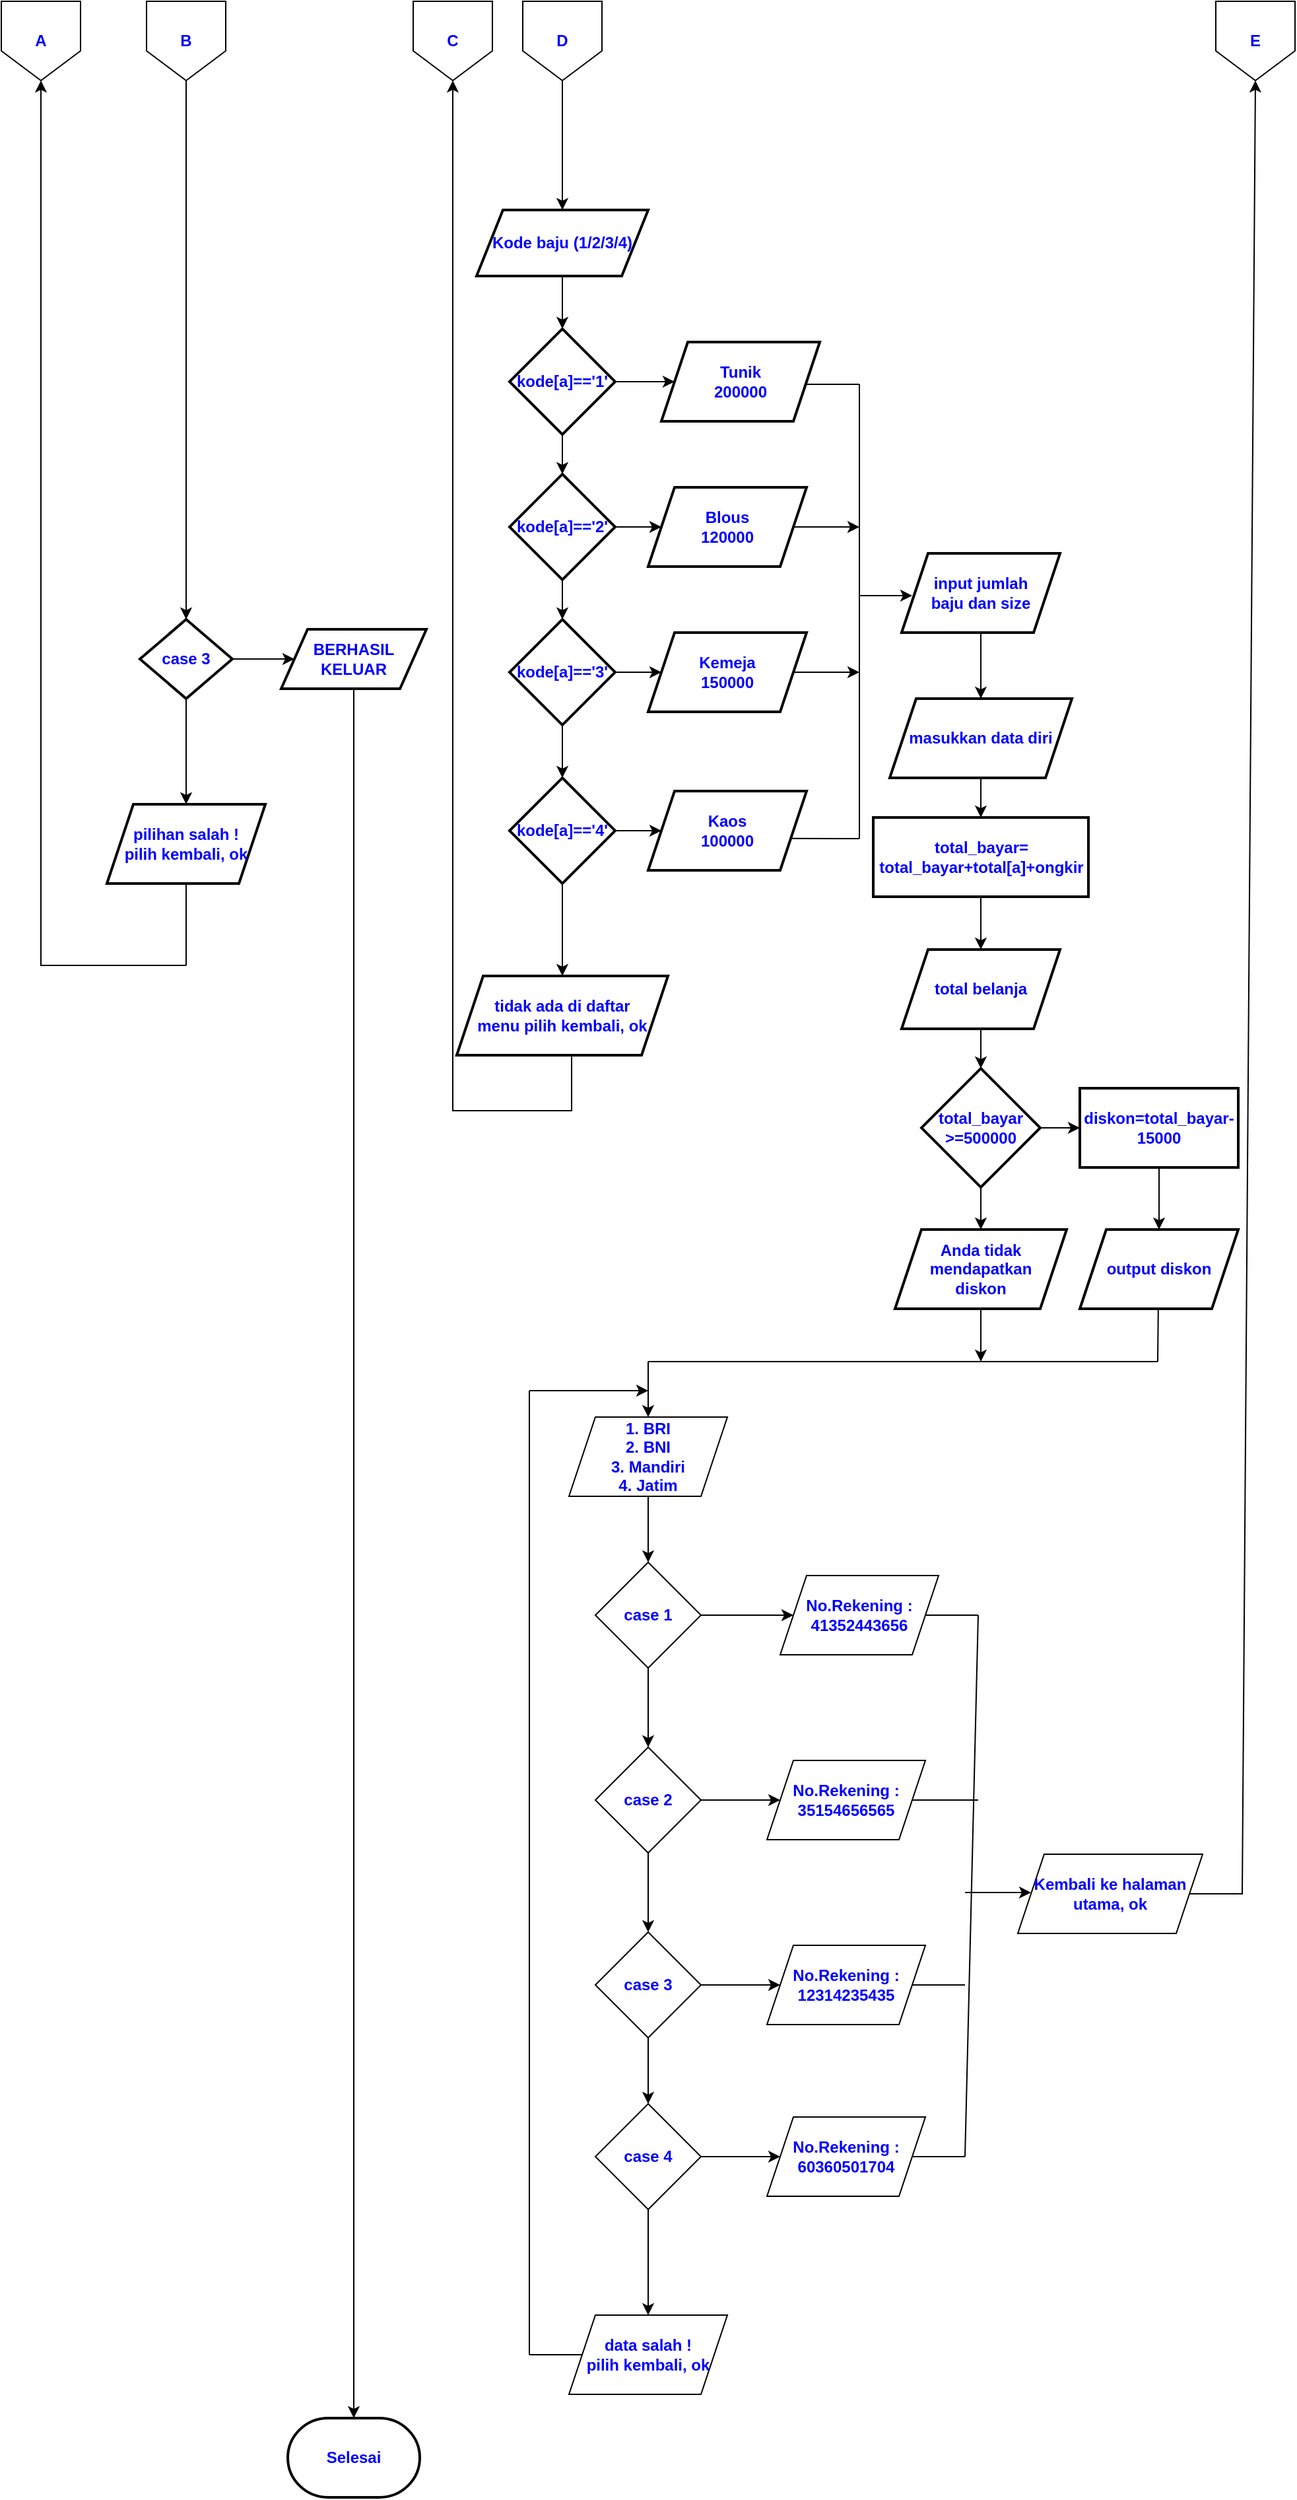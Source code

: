 <mxfile version="20.8.1" type="github">
  <diagram id="oZ_k4qrP32vhNIsutooE" name="Page-1">
    <mxGraphModel dx="2200" dy="110" grid="1" gridSize="10" guides="1" tooltips="1" connect="1" arrows="1" fold="1" page="1" pageScale="1" pageWidth="850" pageHeight="1100" math="0" shadow="0">
      <root>
        <mxCell id="0" />
        <mxCell id="1" parent="0" />
        <mxCell id="nq-veCXVi1eDaG2iXPLy-1" value="" style="edgeStyle=orthogonalEdgeStyle;rounded=0;orthogonalLoop=1;jettySize=auto;html=1;fontFamily=Helvetica;fontStyle=1;fontColor=#0000FF;" edge="1" parent="1" source="nq-veCXVi1eDaG2iXPLy-3" target="nq-veCXVi1eDaG2iXPLy-4">
          <mxGeometry relative="1" as="geometry" />
        </mxCell>
        <mxCell id="nq-veCXVi1eDaG2iXPLy-2" value="" style="edgeStyle=orthogonalEdgeStyle;rounded=0;orthogonalLoop=1;jettySize=auto;html=1;fontFamily=Helvetica;fontStyle=1;fontColor=#0000FF;" edge="1" parent="1" source="nq-veCXVi1eDaG2iXPLy-3" target="nq-veCXVi1eDaG2iXPLy-60">
          <mxGeometry relative="1" as="geometry" />
        </mxCell>
        <mxCell id="nq-veCXVi1eDaG2iXPLy-3" value="case 3" style="rhombus;whiteSpace=wrap;html=1;fontFamily=Helvetica;strokeWidth=2;fontStyle=1;fontColor=#0000FF;" vertex="1" parent="1">
          <mxGeometry x="335" y="1648" width="70" height="60" as="geometry" />
        </mxCell>
        <mxCell id="nq-veCXVi1eDaG2iXPLy-90" style="edgeStyle=orthogonalEdgeStyle;rounded=0;orthogonalLoop=1;jettySize=auto;html=1;fontColor=#0000FF;fontStyle=1;fontFamily=Helvetica;" edge="1" parent="1" source="nq-veCXVi1eDaG2iXPLy-4" target="nq-veCXVi1eDaG2iXPLy-65">
          <mxGeometry relative="1" as="geometry" />
        </mxCell>
        <mxCell id="nq-veCXVi1eDaG2iXPLy-4" value="BERHASIL&lt;br&gt;KELUAR" style="shape=parallelogram;perimeter=parallelogramPerimeter;whiteSpace=wrap;html=1;fixedSize=1;fontFamily=Helvetica;strokeWidth=2;fontStyle=1;fontColor=#0000FF;" vertex="1" parent="1">
          <mxGeometry x="442" y="1655.5" width="110" height="45" as="geometry" />
        </mxCell>
        <mxCell id="nq-veCXVi1eDaG2iXPLy-5" value="" style="edgeStyle=orthogonalEdgeStyle;rounded=0;orthogonalLoop=1;jettySize=auto;html=1;fontFamily=Helvetica;fontStyle=1;fontColor=#0000FF;" edge="1" parent="1" source="nq-veCXVi1eDaG2iXPLy-6" target="nq-veCXVi1eDaG2iXPLy-9">
          <mxGeometry relative="1" as="geometry" />
        </mxCell>
        <mxCell id="nq-veCXVi1eDaG2iXPLy-6" value="Kode baju (1/2/3/4)" style="shape=parallelogram;perimeter=parallelogramPerimeter;whiteSpace=wrap;html=1;fixedSize=1;fontFamily=Helvetica;strokeWidth=2;fontStyle=1;fontColor=#0000FF;" vertex="1" parent="1">
          <mxGeometry x="590" y="1338" width="130" height="50" as="geometry" />
        </mxCell>
        <mxCell id="nq-veCXVi1eDaG2iXPLy-7" value="" style="edgeStyle=orthogonalEdgeStyle;rounded=0;orthogonalLoop=1;jettySize=auto;html=1;fontFamily=Helvetica;fontStyle=1;fontColor=#0000FF;" edge="1" parent="1" source="nq-veCXVi1eDaG2iXPLy-9" target="nq-veCXVi1eDaG2iXPLy-12">
          <mxGeometry relative="1" as="geometry" />
        </mxCell>
        <mxCell id="nq-veCXVi1eDaG2iXPLy-8" value="" style="edgeStyle=orthogonalEdgeStyle;rounded=0;orthogonalLoop=1;jettySize=auto;html=1;fontFamily=Helvetica;fontStyle=1;fontColor=#0000FF;" edge="1" parent="1" source="nq-veCXVi1eDaG2iXPLy-9" target="nq-veCXVi1eDaG2iXPLy-19">
          <mxGeometry relative="1" as="geometry" />
        </mxCell>
        <mxCell id="nq-veCXVi1eDaG2iXPLy-9" value="kode[a]==&#39;1&#39;" style="rhombus;whiteSpace=wrap;html=1;fontFamily=Helvetica;strokeWidth=2;fontStyle=1;fontColor=#0000FF;" vertex="1" parent="1">
          <mxGeometry x="615" y="1428" width="80" height="80" as="geometry" />
        </mxCell>
        <mxCell id="nq-veCXVi1eDaG2iXPLy-10" value="" style="edgeStyle=orthogonalEdgeStyle;rounded=0;orthogonalLoop=1;jettySize=auto;html=1;fontFamily=Helvetica;fontStyle=1;fontColor=#0000FF;" edge="1" parent="1" source="nq-veCXVi1eDaG2iXPLy-12" target="nq-veCXVi1eDaG2iXPLy-15">
          <mxGeometry relative="1" as="geometry" />
        </mxCell>
        <mxCell id="nq-veCXVi1eDaG2iXPLy-11" value="" style="edgeStyle=orthogonalEdgeStyle;rounded=0;orthogonalLoop=1;jettySize=auto;html=1;fontFamily=Helvetica;fontStyle=1;fontColor=#0000FF;" edge="1" parent="1" source="nq-veCXVi1eDaG2iXPLy-12" target="nq-veCXVi1eDaG2iXPLy-20">
          <mxGeometry relative="1" as="geometry" />
        </mxCell>
        <mxCell id="nq-veCXVi1eDaG2iXPLy-12" value="kode[a]==&#39;2&#39;" style="rhombus;whiteSpace=wrap;html=1;fontFamily=Helvetica;strokeWidth=2;fontStyle=1;fontColor=#0000FF;" vertex="1" parent="1">
          <mxGeometry x="615" y="1538" width="80" height="80" as="geometry" />
        </mxCell>
        <mxCell id="nq-veCXVi1eDaG2iXPLy-13" value="" style="edgeStyle=orthogonalEdgeStyle;rounded=0;orthogonalLoop=1;jettySize=auto;html=1;fontFamily=Helvetica;fontStyle=1;fontColor=#0000FF;" edge="1" parent="1" source="nq-veCXVi1eDaG2iXPLy-15" target="nq-veCXVi1eDaG2iXPLy-18">
          <mxGeometry relative="1" as="geometry" />
        </mxCell>
        <mxCell id="nq-veCXVi1eDaG2iXPLy-14" value="" style="edgeStyle=orthogonalEdgeStyle;rounded=0;orthogonalLoop=1;jettySize=auto;html=1;fontFamily=Helvetica;fontStyle=1;fontColor=#0000FF;" edge="1" parent="1" source="nq-veCXVi1eDaG2iXPLy-15" target="nq-veCXVi1eDaG2iXPLy-21">
          <mxGeometry relative="1" as="geometry" />
        </mxCell>
        <mxCell id="nq-veCXVi1eDaG2iXPLy-15" value="kode[a]==&#39;3&#39;" style="rhombus;whiteSpace=wrap;html=1;fontFamily=Helvetica;strokeWidth=2;fontStyle=1;fontColor=#0000FF;" vertex="1" parent="1">
          <mxGeometry x="615" y="1648" width="80" height="80" as="geometry" />
        </mxCell>
        <mxCell id="nq-veCXVi1eDaG2iXPLy-16" value="" style="edgeStyle=orthogonalEdgeStyle;rounded=0;orthogonalLoop=1;jettySize=auto;html=1;fontFamily=Helvetica;fontStyle=1;fontColor=#0000FF;" edge="1" parent="1" source="nq-veCXVi1eDaG2iXPLy-18" target="nq-veCXVi1eDaG2iXPLy-22">
          <mxGeometry relative="1" as="geometry" />
        </mxCell>
        <mxCell id="nq-veCXVi1eDaG2iXPLy-17" value="" style="edgeStyle=orthogonalEdgeStyle;rounded=0;orthogonalLoop=1;jettySize=auto;html=1;fontFamily=Helvetica;fontStyle=1;fontColor=#0000FF;" edge="1" parent="1" source="nq-veCXVi1eDaG2iXPLy-18" target="nq-veCXVi1eDaG2iXPLy-23">
          <mxGeometry relative="1" as="geometry" />
        </mxCell>
        <mxCell id="nq-veCXVi1eDaG2iXPLy-18" value="kode[a]==&#39;4&#39;" style="rhombus;whiteSpace=wrap;html=1;fontFamily=Helvetica;strokeWidth=2;fontStyle=1;fontColor=#0000FF;" vertex="1" parent="1">
          <mxGeometry x="615" y="1768" width="80" height="80" as="geometry" />
        </mxCell>
        <mxCell id="nq-veCXVi1eDaG2iXPLy-19" value="Tunik&lt;br&gt;200000" style="shape=parallelogram;perimeter=parallelogramPerimeter;whiteSpace=wrap;html=1;fixedSize=1;fontFamily=Helvetica;strokeWidth=2;fontStyle=1;fontColor=#0000FF;" vertex="1" parent="1">
          <mxGeometry x="730" y="1438" width="120" height="60" as="geometry" />
        </mxCell>
        <mxCell id="nq-veCXVi1eDaG2iXPLy-98" style="edgeStyle=orthogonalEdgeStyle;rounded=0;orthogonalLoop=1;jettySize=auto;html=1;fontColor=#0000FF;fontStyle=1;fontFamily=Helvetica;" edge="1" parent="1" source="nq-veCXVi1eDaG2iXPLy-20">
          <mxGeometry relative="1" as="geometry">
            <mxPoint x="880" y="1578" as="targetPoint" />
          </mxGeometry>
        </mxCell>
        <mxCell id="nq-veCXVi1eDaG2iXPLy-20" value="Blous&lt;br&gt;120000" style="shape=parallelogram;perimeter=parallelogramPerimeter;whiteSpace=wrap;html=1;fixedSize=1;fontFamily=Helvetica;strokeWidth=2;fontStyle=1;fontColor=#0000FF;" vertex="1" parent="1">
          <mxGeometry x="720" y="1548" width="120" height="60" as="geometry" />
        </mxCell>
        <mxCell id="nq-veCXVi1eDaG2iXPLy-99" style="edgeStyle=orthogonalEdgeStyle;rounded=0;orthogonalLoop=1;jettySize=auto;html=1;fontColor=#0000FF;fontStyle=1;fontFamily=Helvetica;" edge="1" parent="1" source="nq-veCXVi1eDaG2iXPLy-21">
          <mxGeometry relative="1" as="geometry">
            <mxPoint x="880" y="1688" as="targetPoint" />
          </mxGeometry>
        </mxCell>
        <mxCell id="nq-veCXVi1eDaG2iXPLy-21" value="Kemeja&lt;br&gt;150000" style="shape=parallelogram;perimeter=parallelogramPerimeter;whiteSpace=wrap;html=1;fixedSize=1;fontFamily=Helvetica;strokeWidth=2;fontStyle=1;fontColor=#0000FF;" vertex="1" parent="1">
          <mxGeometry x="720" y="1658" width="120" height="60" as="geometry" />
        </mxCell>
        <mxCell id="nq-veCXVi1eDaG2iXPLy-22" value="Kaos&lt;br&gt;100000" style="shape=parallelogram;perimeter=parallelogramPerimeter;whiteSpace=wrap;html=1;fixedSize=1;fontFamily=Helvetica;strokeWidth=2;fontStyle=1;fontColor=#0000FF;" vertex="1" parent="1">
          <mxGeometry x="720" y="1778" width="120" height="60" as="geometry" />
        </mxCell>
        <mxCell id="nq-veCXVi1eDaG2iXPLy-91" style="edgeStyle=orthogonalEdgeStyle;rounded=0;orthogonalLoop=1;jettySize=auto;html=1;fontColor=#0000FF;fontStyle=1;fontFamily=Helvetica;" edge="1" parent="1">
          <mxGeometry relative="1" as="geometry">
            <mxPoint x="572" y="1240" as="targetPoint" />
            <mxPoint x="662" y="1978" as="sourcePoint" />
            <Array as="points">
              <mxPoint x="662" y="2020" />
            </Array>
          </mxGeometry>
        </mxCell>
        <mxCell id="nq-veCXVi1eDaG2iXPLy-23" value="tidak ada di daftar&lt;br&gt;menu pilih kembali, ok" style="shape=parallelogram;perimeter=parallelogramPerimeter;whiteSpace=wrap;html=1;fixedSize=1;fontFamily=Helvetica;strokeWidth=2;fontStyle=1;fontColor=#0000FF;" vertex="1" parent="1">
          <mxGeometry x="575" y="1918" width="160" height="60" as="geometry" />
        </mxCell>
        <mxCell id="nq-veCXVi1eDaG2iXPLy-24" value="" style="edgeStyle=orthogonalEdgeStyle;rounded=0;orthogonalLoop=1;jettySize=auto;html=1;fontFamily=Helvetica;fontStyle=1;fontColor=#0000FF;" edge="1" parent="1" source="nq-veCXVi1eDaG2iXPLy-25" target="nq-veCXVi1eDaG2iXPLy-27">
          <mxGeometry relative="1" as="geometry" />
        </mxCell>
        <mxCell id="nq-veCXVi1eDaG2iXPLy-25" value="input jumlah&lt;br&gt;baju dan size" style="shape=parallelogram;perimeter=parallelogramPerimeter;whiteSpace=wrap;html=1;fixedSize=1;fontFamily=Helvetica;strokeWidth=2;fontStyle=1;fontColor=#0000FF;" vertex="1" parent="1">
          <mxGeometry x="912" y="1598" width="120" height="60" as="geometry" />
        </mxCell>
        <mxCell id="nq-veCXVi1eDaG2iXPLy-26" value="" style="edgeStyle=orthogonalEdgeStyle;rounded=0;orthogonalLoop=1;jettySize=auto;html=1;fontFamily=Helvetica;fontStyle=1;fontColor=#0000FF;" edge="1" parent="1" source="nq-veCXVi1eDaG2iXPLy-27" target="nq-veCXVi1eDaG2iXPLy-29">
          <mxGeometry relative="1" as="geometry" />
        </mxCell>
        <mxCell id="nq-veCXVi1eDaG2iXPLy-27" value="masukkan data diri" style="shape=parallelogram;perimeter=parallelogramPerimeter;whiteSpace=wrap;html=1;fixedSize=1;fontFamily=Helvetica;strokeWidth=2;fontStyle=1;fontColor=#0000FF;" vertex="1" parent="1">
          <mxGeometry x="903" y="1708" width="138" height="60" as="geometry" />
        </mxCell>
        <mxCell id="nq-veCXVi1eDaG2iXPLy-28" value="" style="edgeStyle=orthogonalEdgeStyle;rounded=0;orthogonalLoop=1;jettySize=auto;html=1;fontFamily=Helvetica;fontStyle=1;fontColor=#0000FF;" edge="1" parent="1" source="nq-veCXVi1eDaG2iXPLy-29" target="nq-veCXVi1eDaG2iXPLy-31">
          <mxGeometry relative="1" as="geometry" />
        </mxCell>
        <mxCell id="nq-veCXVi1eDaG2iXPLy-29" value="total_bayar=&lt;br&gt;total_bayar+total[a]+ongkir" style="whiteSpace=wrap;html=1;fontFamily=Helvetica;strokeWidth=2;fontStyle=1;fontColor=#0000FF;" vertex="1" parent="1">
          <mxGeometry x="890.5" y="1798" width="163" height="60" as="geometry" />
        </mxCell>
        <mxCell id="nq-veCXVi1eDaG2iXPLy-30" value="" style="edgeStyle=orthogonalEdgeStyle;rounded=0;orthogonalLoop=1;jettySize=auto;html=1;fontFamily=Helvetica;fontStyle=1;fontColor=#0000FF;" edge="1" parent="1" source="nq-veCXVi1eDaG2iXPLy-31" target="nq-veCXVi1eDaG2iXPLy-34">
          <mxGeometry relative="1" as="geometry" />
        </mxCell>
        <mxCell id="nq-veCXVi1eDaG2iXPLy-31" value="total belanja" style="shape=parallelogram;perimeter=parallelogramPerimeter;whiteSpace=wrap;html=1;fixedSize=1;fontFamily=Helvetica;strokeWidth=2;fontStyle=1;fontColor=#0000FF;" vertex="1" parent="1">
          <mxGeometry x="912" y="1898" width="120" height="60" as="geometry" />
        </mxCell>
        <mxCell id="nq-veCXVi1eDaG2iXPLy-32" value="" style="edgeStyle=orthogonalEdgeStyle;rounded=0;orthogonalLoop=1;jettySize=auto;html=1;fontFamily=Helvetica;fontStyle=1;fontColor=#0000FF;" edge="1" parent="1" source="nq-veCXVi1eDaG2iXPLy-34" target="nq-veCXVi1eDaG2iXPLy-36">
          <mxGeometry relative="1" as="geometry" />
        </mxCell>
        <mxCell id="nq-veCXVi1eDaG2iXPLy-33" value="" style="edgeStyle=orthogonalEdgeStyle;rounded=0;orthogonalLoop=1;jettySize=auto;html=1;fontFamily=Helvetica;fontStyle=1;fontColor=#0000FF;" edge="1" parent="1" source="nq-veCXVi1eDaG2iXPLy-34" target="nq-veCXVi1eDaG2iXPLy-38">
          <mxGeometry relative="1" as="geometry" />
        </mxCell>
        <mxCell id="nq-veCXVi1eDaG2iXPLy-34" value="total_bayar&lt;br&gt;&amp;gt;=500000" style="rhombus;whiteSpace=wrap;html=1;fontFamily=Helvetica;strokeWidth=2;fontStyle=1;fontColor=#0000FF;" vertex="1" parent="1">
          <mxGeometry x="927" y="1988" width="90" height="90" as="geometry" />
        </mxCell>
        <mxCell id="nq-veCXVi1eDaG2iXPLy-35" value="" style="edgeStyle=orthogonalEdgeStyle;rounded=0;orthogonalLoop=1;jettySize=auto;html=1;fontFamily=Helvetica;fontStyle=1;fontColor=#0000FF;" edge="1" parent="1" source="nq-veCXVi1eDaG2iXPLy-36" target="nq-veCXVi1eDaG2iXPLy-37">
          <mxGeometry relative="1" as="geometry" />
        </mxCell>
        <mxCell id="nq-veCXVi1eDaG2iXPLy-36" value="diskon=total_bayar-15000" style="whiteSpace=wrap;html=1;fontFamily=Helvetica;strokeWidth=2;fontStyle=1;fontColor=#0000FF;" vertex="1" parent="1">
          <mxGeometry x="1047" y="2003" width="120" height="60" as="geometry" />
        </mxCell>
        <mxCell id="nq-veCXVi1eDaG2iXPLy-37" value="output diskon" style="shape=parallelogram;perimeter=parallelogramPerimeter;whiteSpace=wrap;html=1;fixedSize=1;fontFamily=Helvetica;strokeWidth=2;fontStyle=1;fontColor=#0000FF;" vertex="1" parent="1">
          <mxGeometry x="1047" y="2110" width="120" height="60" as="geometry" />
        </mxCell>
        <mxCell id="nq-veCXVi1eDaG2iXPLy-107" style="edgeStyle=orthogonalEdgeStyle;rounded=0;orthogonalLoop=1;jettySize=auto;html=1;fontColor=#0000FF;fontStyle=1;fontFamily=Helvetica;" edge="1" parent="1" source="nq-veCXVi1eDaG2iXPLy-38">
          <mxGeometry relative="1" as="geometry">
            <mxPoint x="972.0" y="2210" as="targetPoint" />
          </mxGeometry>
        </mxCell>
        <mxCell id="nq-veCXVi1eDaG2iXPLy-38" value="Anda tidak mendapatkan&lt;br&gt;diskon" style="shape=parallelogram;perimeter=parallelogramPerimeter;whiteSpace=wrap;html=1;fixedSize=1;fontFamily=Helvetica;strokeWidth=2;fontStyle=1;fontColor=#0000FF;" vertex="1" parent="1">
          <mxGeometry x="907" y="2110" width="130" height="60" as="geometry" />
        </mxCell>
        <mxCell id="nq-veCXVi1eDaG2iXPLy-39" value="" style="endArrow=none;html=1;rounded=0;fontFamily=Helvetica;fontStyle=1;fontColor=#0000FF;" edge="1" parent="1">
          <mxGeometry width="50" height="50" relative="1" as="geometry">
            <mxPoint x="1106.41" y="2170.0" as="sourcePoint" />
            <mxPoint x="1106" y="2210" as="targetPoint" />
          </mxGeometry>
        </mxCell>
        <mxCell id="nq-veCXVi1eDaG2iXPLy-41" value="" style="edgeStyle=orthogonalEdgeStyle;rounded=0;orthogonalLoop=1;jettySize=auto;html=1;fontFamily=Helvetica;fontStyle=1;fontColor=#0000FF;" edge="1" parent="1" source="nq-veCXVi1eDaG2iXPLy-42" target="nq-veCXVi1eDaG2iXPLy-45">
          <mxGeometry relative="1" as="geometry" />
        </mxCell>
        <mxCell id="nq-veCXVi1eDaG2iXPLy-42" value="&lt;div&gt;1. BRI&lt;/div&gt;&lt;div&gt;&lt;span style=&quot;background-color: initial;&quot;&gt;2. BNI&lt;/span&gt;&lt;/div&gt;&lt;div&gt;&lt;span style=&quot;background-color: initial;&quot;&gt;3. Mandiri&lt;/span&gt;&lt;/div&gt;&lt;div&gt;&lt;span style=&quot;background-color: initial;&quot;&gt;4. Jatim&lt;/span&gt;&lt;/div&gt;" style="shape=parallelogram;perimeter=parallelogramPerimeter;whiteSpace=wrap;html=1;fixedSize=1;fontFamily=Helvetica;fontStyle=1;fontColor=#0000FF;" vertex="1" parent="1">
          <mxGeometry x="660" y="2252" width="120" height="60" as="geometry" />
        </mxCell>
        <mxCell id="nq-veCXVi1eDaG2iXPLy-43" value="" style="edgeStyle=orthogonalEdgeStyle;rounded=0;orthogonalLoop=1;jettySize=auto;html=1;fontFamily=Helvetica;fontStyle=1;fontColor=#0000FF;" edge="1" parent="1" source="nq-veCXVi1eDaG2iXPLy-45" target="nq-veCXVi1eDaG2iXPLy-48">
          <mxGeometry relative="1" as="geometry" />
        </mxCell>
        <mxCell id="nq-veCXVi1eDaG2iXPLy-44" value="" style="edgeStyle=orthogonalEdgeStyle;rounded=0;orthogonalLoop=1;jettySize=auto;html=1;fontFamily=Helvetica;fontStyle=1;fontColor=#0000FF;" edge="1" parent="1" source="nq-veCXVi1eDaG2iXPLy-45" target="nq-veCXVi1eDaG2iXPLy-56">
          <mxGeometry relative="1" as="geometry" />
        </mxCell>
        <mxCell id="nq-veCXVi1eDaG2iXPLy-45" value="case 1" style="rhombus;whiteSpace=wrap;html=1;fontFamily=Helvetica;fontStyle=1;fontColor=#0000FF;" vertex="1" parent="1">
          <mxGeometry x="680" y="2362" width="80" height="80" as="geometry" />
        </mxCell>
        <mxCell id="nq-veCXVi1eDaG2iXPLy-46" value="" style="edgeStyle=orthogonalEdgeStyle;rounded=0;orthogonalLoop=1;jettySize=auto;html=1;fontFamily=Helvetica;fontStyle=1;fontColor=#0000FF;" edge="1" parent="1" source="nq-veCXVi1eDaG2iXPLy-48" target="nq-veCXVi1eDaG2iXPLy-51">
          <mxGeometry relative="1" as="geometry" />
        </mxCell>
        <mxCell id="nq-veCXVi1eDaG2iXPLy-47" value="" style="edgeStyle=orthogonalEdgeStyle;rounded=0;orthogonalLoop=1;jettySize=auto;html=1;fontFamily=Helvetica;fontStyle=1;fontColor=#0000FF;" edge="1" parent="1" source="nq-veCXVi1eDaG2iXPLy-48" target="nq-veCXVi1eDaG2iXPLy-57">
          <mxGeometry relative="1" as="geometry" />
        </mxCell>
        <mxCell id="nq-veCXVi1eDaG2iXPLy-48" value="case 2" style="rhombus;whiteSpace=wrap;html=1;fontFamily=Helvetica;fontStyle=1;fontColor=#0000FF;" vertex="1" parent="1">
          <mxGeometry x="680" y="2502" width="80" height="80" as="geometry" />
        </mxCell>
        <mxCell id="nq-veCXVi1eDaG2iXPLy-49" value="" style="edgeStyle=orthogonalEdgeStyle;rounded=0;orthogonalLoop=1;jettySize=auto;html=1;fontFamily=Helvetica;fontStyle=1;fontColor=#0000FF;" edge="1" parent="1" source="nq-veCXVi1eDaG2iXPLy-51" target="nq-veCXVi1eDaG2iXPLy-54">
          <mxGeometry relative="1" as="geometry" />
        </mxCell>
        <mxCell id="nq-veCXVi1eDaG2iXPLy-50" value="" style="edgeStyle=orthogonalEdgeStyle;rounded=0;orthogonalLoop=1;jettySize=auto;html=1;fontFamily=Helvetica;fontStyle=1;fontColor=#0000FF;" edge="1" parent="1" source="nq-veCXVi1eDaG2iXPLy-51" target="nq-veCXVi1eDaG2iXPLy-58">
          <mxGeometry relative="1" as="geometry" />
        </mxCell>
        <mxCell id="nq-veCXVi1eDaG2iXPLy-51" value="case 3" style="rhombus;whiteSpace=wrap;html=1;fontFamily=Helvetica;fontStyle=1;fontColor=#0000FF;" vertex="1" parent="1">
          <mxGeometry x="680" y="2642" width="80" height="80" as="geometry" />
        </mxCell>
        <mxCell id="nq-veCXVi1eDaG2iXPLy-52" value="" style="edgeStyle=orthogonalEdgeStyle;rounded=0;orthogonalLoop=1;jettySize=auto;html=1;fontFamily=Helvetica;fontStyle=1;fontColor=#0000FF;" edge="1" parent="1" source="nq-veCXVi1eDaG2iXPLy-54" target="nq-veCXVi1eDaG2iXPLy-55">
          <mxGeometry relative="1" as="geometry" />
        </mxCell>
        <mxCell id="nq-veCXVi1eDaG2iXPLy-53" value="" style="edgeStyle=orthogonalEdgeStyle;rounded=0;orthogonalLoop=1;jettySize=auto;html=1;fontFamily=Helvetica;fontStyle=1;fontColor=#0000FF;" edge="1" parent="1" source="nq-veCXVi1eDaG2iXPLy-54" target="nq-veCXVi1eDaG2iXPLy-59">
          <mxGeometry relative="1" as="geometry" />
        </mxCell>
        <mxCell id="nq-veCXVi1eDaG2iXPLy-54" value="case 4" style="rhombus;whiteSpace=wrap;html=1;fontFamily=Helvetica;fontStyle=1;fontColor=#0000FF;" vertex="1" parent="1">
          <mxGeometry x="680" y="2772" width="80" height="80" as="geometry" />
        </mxCell>
        <mxCell id="nq-veCXVi1eDaG2iXPLy-55" value="data salah !&lt;br&gt;pilih kembali, ok" style="shape=parallelogram;perimeter=parallelogramPerimeter;whiteSpace=wrap;html=1;fixedSize=1;fontFamily=Helvetica;fontStyle=1;fontColor=#0000FF;" vertex="1" parent="1">
          <mxGeometry x="660" y="2932" width="120" height="60" as="geometry" />
        </mxCell>
        <mxCell id="nq-veCXVi1eDaG2iXPLy-56" value="No.Rekening : 41352443656" style="shape=parallelogram;perimeter=parallelogramPerimeter;whiteSpace=wrap;html=1;fixedSize=1;fontFamily=Helvetica;fontStyle=1;fontColor=#0000FF;" vertex="1" parent="1">
          <mxGeometry x="820" y="2372" width="120" height="60" as="geometry" />
        </mxCell>
        <mxCell id="nq-veCXVi1eDaG2iXPLy-57" value="No.Rekening : 35154656565" style="shape=parallelogram;perimeter=parallelogramPerimeter;whiteSpace=wrap;html=1;fixedSize=1;fontFamily=Helvetica;fontStyle=1;fontColor=#0000FF;" vertex="1" parent="1">
          <mxGeometry x="810" y="2512" width="120" height="60" as="geometry" />
        </mxCell>
        <mxCell id="nq-veCXVi1eDaG2iXPLy-58" value="No.Rekening : 12314235435" style="shape=parallelogram;perimeter=parallelogramPerimeter;whiteSpace=wrap;html=1;fixedSize=1;fontFamily=Helvetica;fontStyle=1;fontColor=#0000FF;" vertex="1" parent="1">
          <mxGeometry x="810" y="2652" width="120" height="60" as="geometry" />
        </mxCell>
        <mxCell id="nq-veCXVi1eDaG2iXPLy-59" value="No.Rekening : 60360501704" style="shape=parallelogram;perimeter=parallelogramPerimeter;whiteSpace=wrap;html=1;fixedSize=1;fontFamily=Helvetica;fontStyle=1;fontColor=#0000FF;" vertex="1" parent="1">
          <mxGeometry x="810" y="2782" width="120" height="60" as="geometry" />
        </mxCell>
        <mxCell id="nq-veCXVi1eDaG2iXPLy-60" value="pilihan salah !&lt;br&gt;pilih kembali, ok" style="shape=parallelogram;perimeter=parallelogramPerimeter;whiteSpace=wrap;html=1;fixedSize=1;fontFamily=Helvetica;strokeWidth=2;fontStyle=1;fontColor=#0000FF;" vertex="1" parent="1">
          <mxGeometry x="310" y="1788" width="120" height="60" as="geometry" />
        </mxCell>
        <mxCell id="nq-veCXVi1eDaG2iXPLy-61" value="" style="endArrow=none;html=1;rounded=0;fontFamily=Helvetica;fontStyle=1;fontColor=#0000FF;" edge="1" parent="1">
          <mxGeometry width="50" height="50" relative="1" as="geometry">
            <mxPoint x="370" y="1910" as="sourcePoint" />
            <mxPoint x="370" y="1848" as="targetPoint" />
          </mxGeometry>
        </mxCell>
        <mxCell id="nq-veCXVi1eDaG2iXPLy-63" value="" style="endArrow=none;html=1;rounded=0;fontFamily=Helvetica;fontStyle=1;fontColor=#0000FF;" edge="1" parent="1">
          <mxGeometry width="50" height="50" relative="1" as="geometry">
            <mxPoint x="720" y="2210" as="sourcePoint" />
            <mxPoint x="1106" y="2210" as="targetPoint" />
          </mxGeometry>
        </mxCell>
        <mxCell id="nq-veCXVi1eDaG2iXPLy-65" value="Selesai" style="strokeWidth=2;html=1;shape=mxgraph.flowchart.terminator;whiteSpace=wrap;fontFamily=Helvetica;fontStyle=1;fontColor=#0000FF;" vertex="1" parent="1">
          <mxGeometry x="447" y="3010" width="100" height="60" as="geometry" />
        </mxCell>
        <mxCell id="nq-veCXVi1eDaG2iXPLy-70" value="" style="endArrow=none;html=1;rounded=0;fontFamily=Helvetica;fontStyle=1;fontColor=#0000FF;" edge="1" parent="1">
          <mxGeometry width="50" height="50" relative="1" as="geometry">
            <mxPoint x="880" y="1814" as="sourcePoint" />
            <mxPoint x="880" y="1470" as="targetPoint" />
          </mxGeometry>
        </mxCell>
        <mxCell id="nq-veCXVi1eDaG2iXPLy-72" value="" style="endArrow=classic;html=1;rounded=0;fontFamily=Helvetica;entryX=0.5;entryY=0;entryDx=0;entryDy=0;fontStyle=1;fontColor=#0000FF;" edge="1" parent="1" target="nq-veCXVi1eDaG2iXPLy-42">
          <mxGeometry width="50" height="50" relative="1" as="geometry">
            <mxPoint x="720" y="2210" as="sourcePoint" />
            <mxPoint x="690" y="2192" as="targetPoint" />
          </mxGeometry>
        </mxCell>
        <mxCell id="nq-veCXVi1eDaG2iXPLy-73" value="Kembali ke halaman&lt;br&gt;utama, ok" style="shape=parallelogram;perimeter=parallelogramPerimeter;whiteSpace=wrap;html=1;fixedSize=1;fontFamily=Helvetica;fontStyle=1;fontColor=#0000FF;" vertex="1" parent="1">
          <mxGeometry x="1000" y="2583" width="140" height="60" as="geometry" />
        </mxCell>
        <mxCell id="nq-veCXVi1eDaG2iXPLy-74" value="" style="endArrow=none;html=1;rounded=0;fontFamily=Helvetica;fontStyle=1;fontColor=#0000FF;" edge="1" parent="1">
          <mxGeometry width="50" height="50" relative="1" as="geometry">
            <mxPoint x="960" y="2812" as="sourcePoint" />
            <mxPoint x="970" y="2402" as="targetPoint" />
          </mxGeometry>
        </mxCell>
        <mxCell id="nq-veCXVi1eDaG2iXPLy-75" value="" style="endArrow=none;html=1;rounded=0;fontFamily=Helvetica;fontStyle=1;fontColor=#0000FF;" edge="1" parent="1" source="nq-veCXVi1eDaG2iXPLy-56">
          <mxGeometry width="50" height="50" relative="1" as="geometry">
            <mxPoint x="940" y="2452" as="sourcePoint" />
            <mxPoint x="970" y="2402" as="targetPoint" />
          </mxGeometry>
        </mxCell>
        <mxCell id="nq-veCXVi1eDaG2iXPLy-76" value="" style="endArrow=none;html=1;rounded=0;fontFamily=Helvetica;fontStyle=1;fontColor=#0000FF;" edge="1" parent="1" source="nq-veCXVi1eDaG2iXPLy-57">
          <mxGeometry width="50" height="50" relative="1" as="geometry">
            <mxPoint x="930" y="2592" as="sourcePoint" />
            <mxPoint x="970" y="2542" as="targetPoint" />
          </mxGeometry>
        </mxCell>
        <mxCell id="nq-veCXVi1eDaG2iXPLy-77" value="" style="endArrow=none;html=1;rounded=0;fontFamily=Helvetica;fontStyle=1;fontColor=#0000FF;" edge="1" parent="1">
          <mxGeometry width="50" height="50" relative="1" as="geometry">
            <mxPoint x="920" y="2682" as="sourcePoint" />
            <mxPoint x="960" y="2682" as="targetPoint" />
          </mxGeometry>
        </mxCell>
        <mxCell id="nq-veCXVi1eDaG2iXPLy-78" value="" style="endArrow=none;html=1;rounded=0;fontFamily=Helvetica;fontStyle=1;fontColor=#0000FF;" edge="1" parent="1" source="nq-veCXVi1eDaG2iXPLy-59">
          <mxGeometry width="50" height="50" relative="1" as="geometry">
            <mxPoint x="930" y="2862" as="sourcePoint" />
            <mxPoint x="960" y="2812" as="targetPoint" />
          </mxGeometry>
        </mxCell>
        <mxCell id="nq-veCXVi1eDaG2iXPLy-79" value="" style="endArrow=classic;html=1;rounded=0;fontFamily=Helvetica;entryX=0;entryY=0.5;entryDx=0;entryDy=0;fontStyle=1;fontColor=#0000FF;" edge="1" parent="1">
          <mxGeometry width="50" height="50" relative="1" as="geometry">
            <mxPoint x="960" y="2612" as="sourcePoint" />
            <mxPoint x="1010" y="2612" as="targetPoint" />
          </mxGeometry>
        </mxCell>
        <mxCell id="nq-veCXVi1eDaG2iXPLy-80" value="" style="endArrow=none;html=1;rounded=0;fontFamily=Helvetica;fontStyle=1;fontColor=#0000FF;" edge="1" parent="1" source="nq-veCXVi1eDaG2iXPLy-55">
          <mxGeometry width="50" height="50" relative="1" as="geometry">
            <mxPoint x="589.289" y="3012" as="sourcePoint" />
            <mxPoint x="630" y="2962" as="targetPoint" />
          </mxGeometry>
        </mxCell>
        <mxCell id="nq-veCXVi1eDaG2iXPLy-81" value="" style="endArrow=none;html=1;rounded=0;fontFamily=Helvetica;fontStyle=1;fontColor=#0000FF;" edge="1" parent="1">
          <mxGeometry width="50" height="50" relative="1" as="geometry">
            <mxPoint x="630" y="2962" as="sourcePoint" />
            <mxPoint x="630" y="2232" as="targetPoint" />
          </mxGeometry>
        </mxCell>
        <mxCell id="nq-veCXVi1eDaG2iXPLy-82" value="" style="endArrow=classic;html=1;rounded=0;fontFamily=Helvetica;fontStyle=1;fontColor=#0000FF;" edge="1" parent="1">
          <mxGeometry width="50" height="50" relative="1" as="geometry">
            <mxPoint x="630" y="2232" as="sourcePoint" />
            <mxPoint x="720" y="2232" as="targetPoint" />
          </mxGeometry>
        </mxCell>
        <mxCell id="nq-veCXVi1eDaG2iXPLy-86" style="edgeStyle=orthogonalEdgeStyle;rounded=0;orthogonalLoop=1;jettySize=auto;html=1;entryX=0.5;entryY=0;entryDx=0;entryDy=0;fontColor=#0000FF;fontStyle=1;fontFamily=Helvetica;" edge="1" parent="1" source="nq-veCXVi1eDaG2iXPLy-85" target="nq-veCXVi1eDaG2iXPLy-3">
          <mxGeometry relative="1" as="geometry" />
        </mxCell>
        <mxCell id="nq-veCXVi1eDaG2iXPLy-85" value="B" style="shape=offPageConnector;whiteSpace=wrap;html=1;fontFamily=Helvetica;fontColor=#0000FF;fontStyle=1" vertex="1" parent="1">
          <mxGeometry x="340" y="1180" width="60" height="60" as="geometry" />
        </mxCell>
        <mxCell id="nq-veCXVi1eDaG2iXPLy-88" value="" style="endArrow=classic;html=1;rounded=0;fontColor=#0000FF;fontStyle=1;fontFamily=Helvetica;" edge="1" parent="1">
          <mxGeometry width="50" height="50" relative="1" as="geometry">
            <mxPoint x="370" y="1910" as="sourcePoint" />
            <mxPoint x="260" y="1240" as="targetPoint" />
            <Array as="points">
              <mxPoint x="260" y="1910" />
            </Array>
          </mxGeometry>
        </mxCell>
        <mxCell id="nq-veCXVi1eDaG2iXPLy-89" value="A" style="shape=offPageConnector;whiteSpace=wrap;html=1;fontFamily=Helvetica;fontColor=#0000FF;fontStyle=1" vertex="1" parent="1">
          <mxGeometry x="230" y="1180" width="60" height="60" as="geometry" />
        </mxCell>
        <mxCell id="nq-veCXVi1eDaG2iXPLy-92" value="C" style="shape=offPageConnector;whiteSpace=wrap;html=1;fontFamily=Helvetica;fontColor=#0000FF;fontStyle=1" vertex="1" parent="1">
          <mxGeometry x="542" y="1180" width="60" height="60" as="geometry" />
        </mxCell>
        <mxCell id="nq-veCXVi1eDaG2iXPLy-94" style="edgeStyle=orthogonalEdgeStyle;rounded=0;orthogonalLoop=1;jettySize=auto;html=1;entryX=0.5;entryY=0;entryDx=0;entryDy=0;fontColor=#0000FF;fontStyle=1;fontFamily=Helvetica;" edge="1" parent="1" source="nq-veCXVi1eDaG2iXPLy-93" target="nq-veCXVi1eDaG2iXPLy-6">
          <mxGeometry relative="1" as="geometry" />
        </mxCell>
        <mxCell id="nq-veCXVi1eDaG2iXPLy-93" value="D" style="shape=offPageConnector;whiteSpace=wrap;html=1;fontFamily=Helvetica;fontColor=#0000FF;fontStyle=1" vertex="1" parent="1">
          <mxGeometry x="625" y="1180" width="60" height="60" as="geometry" />
        </mxCell>
        <mxCell id="nq-veCXVi1eDaG2iXPLy-101" value="" style="endArrow=classic;html=1;rounded=0;fontColor=#0000FF;fontStyle=1;fontFamily=Helvetica;" edge="1" parent="1">
          <mxGeometry width="50" height="50" relative="1" as="geometry">
            <mxPoint x="880" y="1630" as="sourcePoint" />
            <mxPoint x="920" y="1630" as="targetPoint" />
          </mxGeometry>
        </mxCell>
        <mxCell id="nq-veCXVi1eDaG2iXPLy-102" value="" style="endArrow=none;html=1;rounded=0;exitX=0.909;exitY=0.597;exitDx=0;exitDy=0;exitPerimeter=0;fontColor=#0000FF;fontStyle=1;fontFamily=Helvetica;" edge="1" parent="1" source="nq-veCXVi1eDaG2iXPLy-22">
          <mxGeometry width="50" height="50" relative="1" as="geometry">
            <mxPoint x="820" y="1880" as="sourcePoint" />
            <mxPoint x="880" y="1814" as="targetPoint" />
          </mxGeometry>
        </mxCell>
        <mxCell id="nq-veCXVi1eDaG2iXPLy-103" value="" style="endArrow=none;html=1;rounded=0;exitX=0.917;exitY=0.533;exitDx=0;exitDy=0;exitPerimeter=0;fontColor=#0000FF;fontStyle=1;fontFamily=Helvetica;" edge="1" parent="1" source="nq-veCXVi1eDaG2iXPLy-19">
          <mxGeometry width="50" height="50" relative="1" as="geometry">
            <mxPoint x="840" y="1500" as="sourcePoint" />
            <mxPoint x="880" y="1470" as="targetPoint" />
          </mxGeometry>
        </mxCell>
        <mxCell id="nq-veCXVi1eDaG2iXPLy-105" value="" style="endArrow=classic;html=1;rounded=0;exitX=1;exitY=0.5;exitDx=0;exitDy=0;fontColor=#0000FF;fontStyle=1;fontFamily=Helvetica;" edge="1" parent="1" source="nq-veCXVi1eDaG2iXPLy-73">
          <mxGeometry width="50" height="50" relative="1" as="geometry">
            <mxPoint x="1140" y="2663" as="sourcePoint" />
            <mxPoint x="1180" y="1240" as="targetPoint" />
            <Array as="points">
              <mxPoint x="1170" y="2613" />
            </Array>
          </mxGeometry>
        </mxCell>
        <mxCell id="nq-veCXVi1eDaG2iXPLy-106" value="E" style="shape=offPageConnector;whiteSpace=wrap;html=1;fontFamily=Helvetica;fontColor=#0000FF;fontStyle=1" vertex="1" parent="1">
          <mxGeometry x="1150" y="1180" width="60" height="60" as="geometry" />
        </mxCell>
      </root>
    </mxGraphModel>
  </diagram>
</mxfile>
